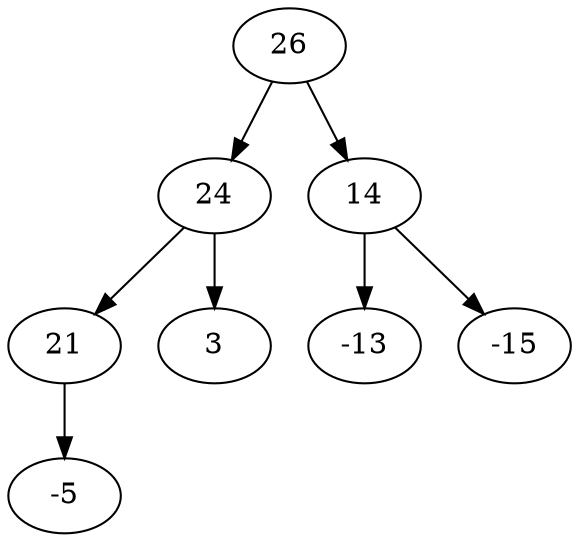 digraph
{
	index_0 [label ="26"];
	index_1 [label ="24"];
	index_2 [label ="14"];
	index_3 [label ="21"];
	index_4 [label ="3"];
	index_5 [label ="-13"];
	index_6 [label ="-15"];
	index_7 [label ="-5"];
	index_0 -> index_1;
	index_0 -> index_2;
	index_1 -> index_3;
	index_1 -> index_4;
	index_2 -> index_5;
	index_2 -> index_6;
	index_3 -> index_7;
}
